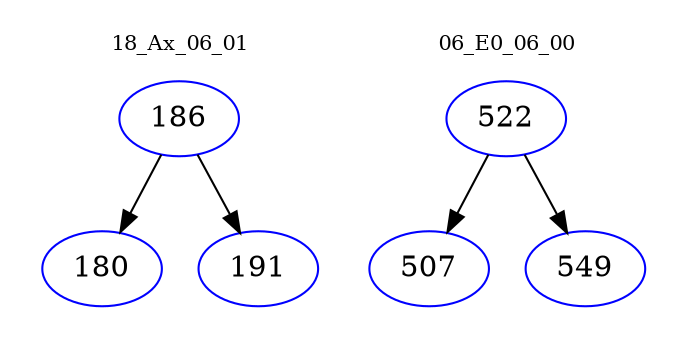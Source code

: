 digraph{
subgraph cluster_0 {
color = white
label = "18_Ax_06_01";
fontsize=10;
T0_186 [label="186", color="blue"]
T0_186 -> T0_180 [color="black"]
T0_180 [label="180", color="blue"]
T0_186 -> T0_191 [color="black"]
T0_191 [label="191", color="blue"]
}
subgraph cluster_1 {
color = white
label = "06_E0_06_00";
fontsize=10;
T1_522 [label="522", color="blue"]
T1_522 -> T1_507 [color="black"]
T1_507 [label="507", color="blue"]
T1_522 -> T1_549 [color="black"]
T1_549 [label="549", color="blue"]
}
}
